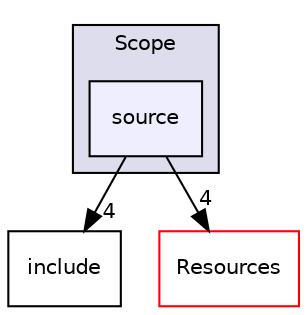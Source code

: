 digraph "source" {
  compound=true
  node [ fontsize="10", fontname="Helvetica"];
  edge [ labelfontsize="10", labelfontname="Helvetica"];
  subgraph clusterdir_3574536a33b7aaf17d8ca0af99a93f20 {
    graph [ bgcolor="#ddddee", pencolor="black", label="Scope" fontname="Helvetica", fontsize="10", URL="dir_3574536a33b7aaf17d8ca0af99a93f20.html"]
  dir_c6b75642835a67609cd472254566d2fb [shape=box, label="source", style="filled", fillcolor="#eeeeff", pencolor="black", URL="dir_c6b75642835a67609cd472254566d2fb.html"];
  }
  dir_abb2693287666eba14272645ee8cee92 [shape=box label="include" URL="dir_abb2693287666eba14272645ee8cee92.html"];
  dir_bde32bf976401edbce144c1ca78437b0 [shape=box label="Resources" fillcolor="white" style="filled" color="red" URL="dir_bde32bf976401edbce144c1ca78437b0.html"];
  dir_c6b75642835a67609cd472254566d2fb->dir_abb2693287666eba14272645ee8cee92 [headlabel="4", labeldistance=1.5 headhref="dir_000064_000065.html"];
  dir_c6b75642835a67609cd472254566d2fb->dir_bde32bf976401edbce144c1ca78437b0 [headlabel="4", labeldistance=1.5 headhref="dir_000064_000019.html"];
}
